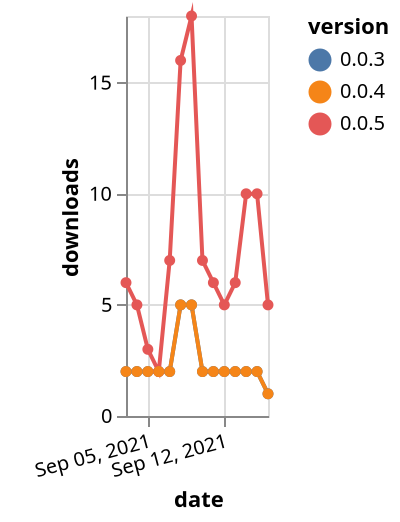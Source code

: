 {"$schema": "https://vega.github.io/schema/vega-lite/v5.json", "description": "A simple bar chart with embedded data.", "data": {"values": [{"date": "2021-09-03", "total": 2518, "delta": 2, "version": "0.0.3"}, {"date": "2021-09-04", "total": 2520, "delta": 2, "version": "0.0.3"}, {"date": "2021-09-05", "total": 2522, "delta": 2, "version": "0.0.3"}, {"date": "2021-09-06", "total": 2524, "delta": 2, "version": "0.0.3"}, {"date": "2021-09-07", "total": 2526, "delta": 2, "version": "0.0.3"}, {"date": "2021-09-08", "total": 2531, "delta": 5, "version": "0.0.3"}, {"date": "2021-09-09", "total": 2536, "delta": 5, "version": "0.0.3"}, {"date": "2021-09-10", "total": 2538, "delta": 2, "version": "0.0.3"}, {"date": "2021-09-11", "total": 2540, "delta": 2, "version": "0.0.3"}, {"date": "2021-09-12", "total": 2542, "delta": 2, "version": "0.0.3"}, {"date": "2021-09-13", "total": 2544, "delta": 2, "version": "0.0.3"}, {"date": "2021-09-14", "total": 2546, "delta": 2, "version": "0.0.3"}, {"date": "2021-09-15", "total": 2548, "delta": 2, "version": "0.0.3"}, {"date": "2021-09-16", "total": 2549, "delta": 1, "version": "0.0.3"}, {"date": "2021-09-03", "total": 10316, "delta": 6, "version": "0.0.5"}, {"date": "2021-09-04", "total": 10321, "delta": 5, "version": "0.0.5"}, {"date": "2021-09-05", "total": 10324, "delta": 3, "version": "0.0.5"}, {"date": "2021-09-06", "total": 10326, "delta": 2, "version": "0.0.5"}, {"date": "2021-09-07", "total": 10333, "delta": 7, "version": "0.0.5"}, {"date": "2021-09-08", "total": 10349, "delta": 16, "version": "0.0.5"}, {"date": "2021-09-09", "total": 10367, "delta": 18, "version": "0.0.5"}, {"date": "2021-09-10", "total": 10374, "delta": 7, "version": "0.0.5"}, {"date": "2021-09-11", "total": 10380, "delta": 6, "version": "0.0.5"}, {"date": "2021-09-12", "total": 10385, "delta": 5, "version": "0.0.5"}, {"date": "2021-09-13", "total": 10391, "delta": 6, "version": "0.0.5"}, {"date": "2021-09-14", "total": 10401, "delta": 10, "version": "0.0.5"}, {"date": "2021-09-15", "total": 10411, "delta": 10, "version": "0.0.5"}, {"date": "2021-09-16", "total": 10416, "delta": 5, "version": "0.0.5"}, {"date": "2021-09-03", "total": 3359, "delta": 2, "version": "0.0.4"}, {"date": "2021-09-04", "total": 3361, "delta": 2, "version": "0.0.4"}, {"date": "2021-09-05", "total": 3363, "delta": 2, "version": "0.0.4"}, {"date": "2021-09-06", "total": 3365, "delta": 2, "version": "0.0.4"}, {"date": "2021-09-07", "total": 3367, "delta": 2, "version": "0.0.4"}, {"date": "2021-09-08", "total": 3372, "delta": 5, "version": "0.0.4"}, {"date": "2021-09-09", "total": 3377, "delta": 5, "version": "0.0.4"}, {"date": "2021-09-10", "total": 3379, "delta": 2, "version": "0.0.4"}, {"date": "2021-09-11", "total": 3381, "delta": 2, "version": "0.0.4"}, {"date": "2021-09-12", "total": 3383, "delta": 2, "version": "0.0.4"}, {"date": "2021-09-13", "total": 3385, "delta": 2, "version": "0.0.4"}, {"date": "2021-09-14", "total": 3387, "delta": 2, "version": "0.0.4"}, {"date": "2021-09-15", "total": 3389, "delta": 2, "version": "0.0.4"}, {"date": "2021-09-16", "total": 3390, "delta": 1, "version": "0.0.4"}]}, "width": "container", "mark": {"type": "line", "point": {"filled": true}}, "encoding": {"x": {"field": "date", "type": "temporal", "timeUnit": "yearmonthdate", "title": "date", "axis": {"labelAngle": -15}}, "y": {"field": "delta", "type": "quantitative", "title": "downloads"}, "color": {"field": "version", "type": "nominal"}, "tooltip": {"field": "delta"}}}